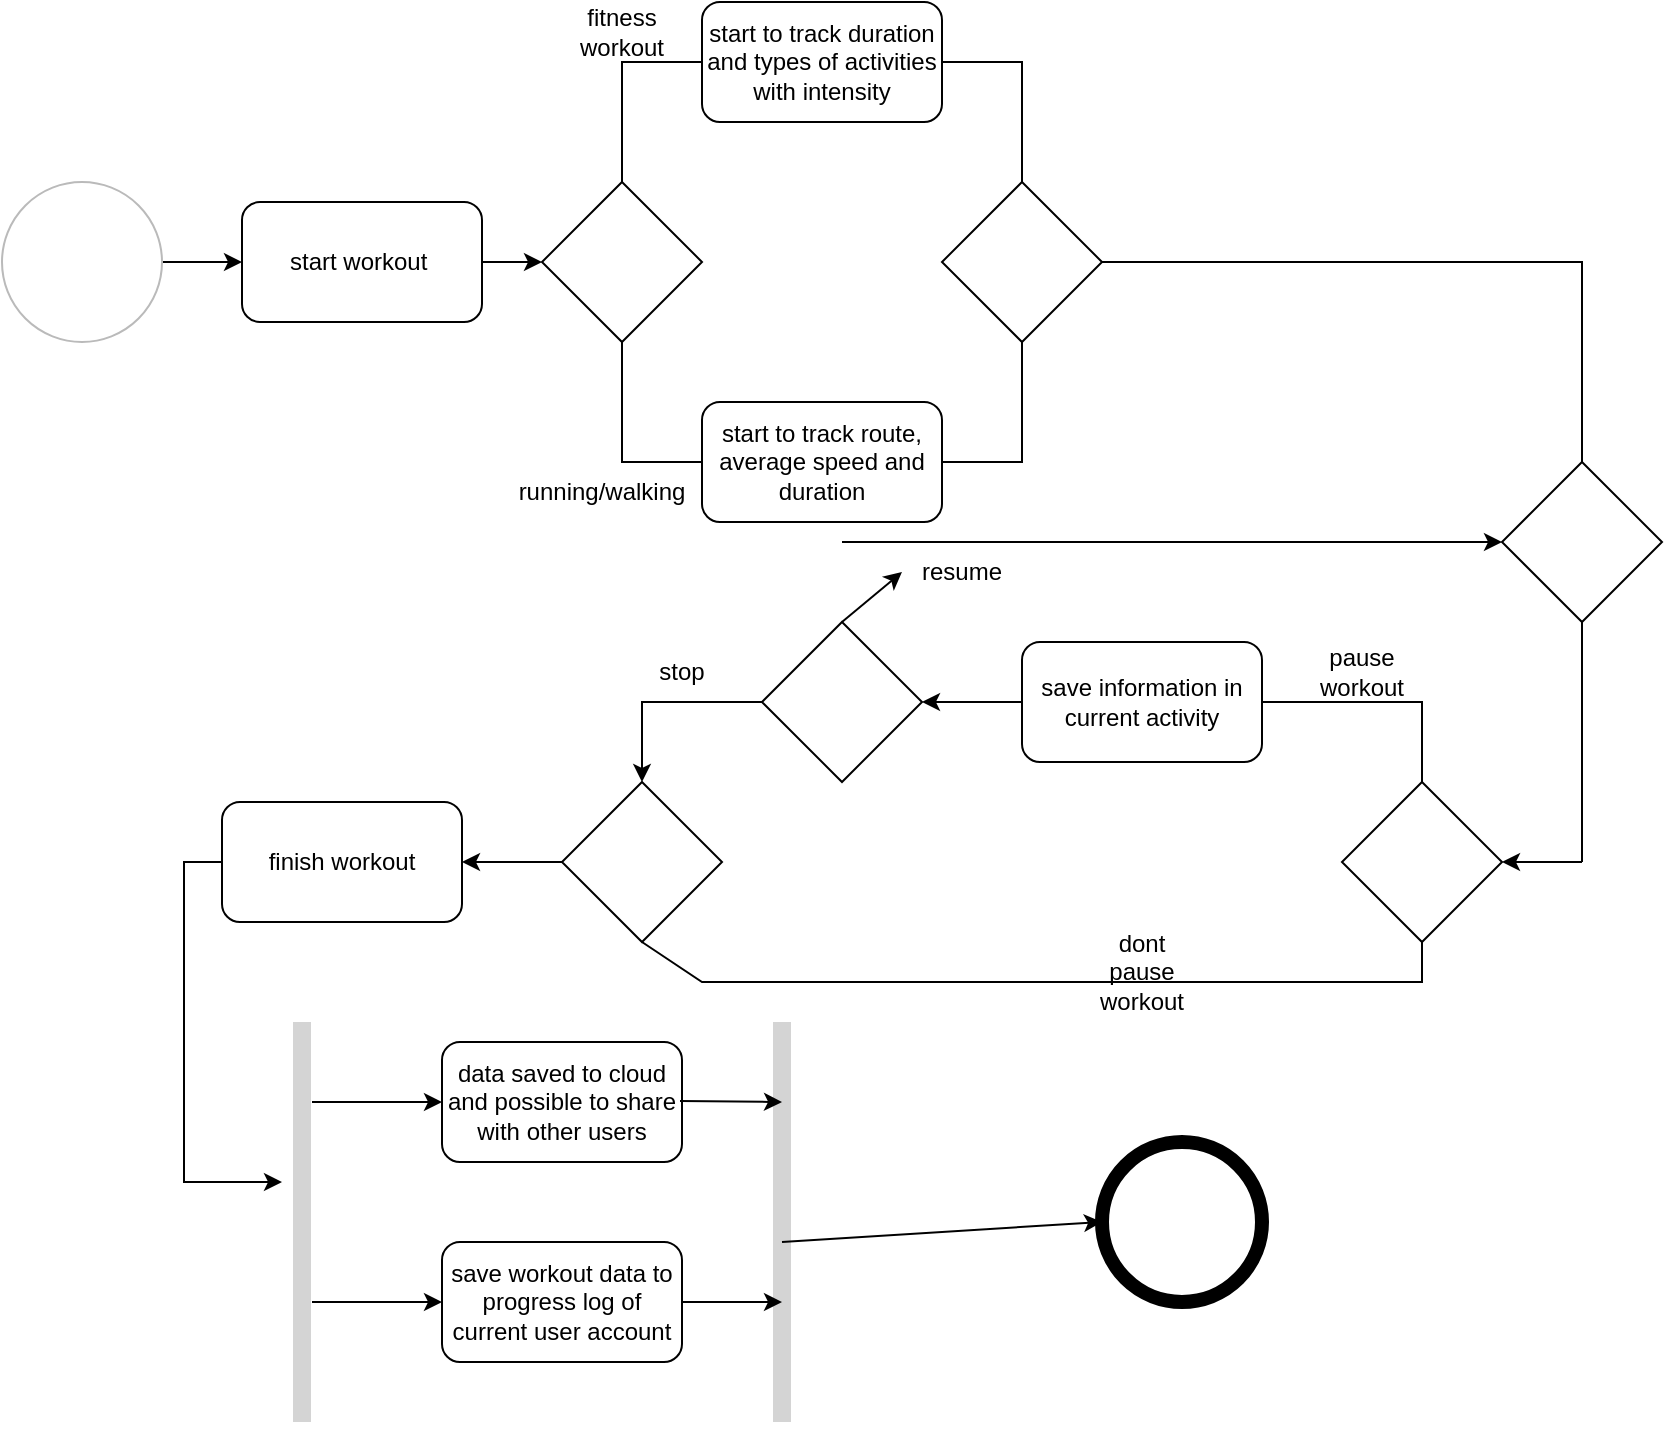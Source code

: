 <mxfile version="24.7.14">
  <diagram name="Pagina-1" id="L05xm2cFWZQFehzoaBD_">
    <mxGraphModel dx="1434" dy="738" grid="1" gridSize="10" guides="1" tooltips="1" connect="1" arrows="1" fold="1" page="1" pageScale="1" pageWidth="827" pageHeight="1169" math="0" shadow="0">
      <root>
        <mxCell id="0" />
        <mxCell id="1" parent="0" />
        <mxCell id="WG_ZGRqEnwZhJS2FHEjS-52" style="edgeStyle=orthogonalEdgeStyle;rounded=0;orthogonalLoop=1;jettySize=auto;html=1;" edge="1" parent="1" source="WG_ZGRqEnwZhJS2FHEjS-5" target="WG_ZGRqEnwZhJS2FHEjS-6">
          <mxGeometry relative="1" as="geometry" />
        </mxCell>
        <mxCell id="WG_ZGRqEnwZhJS2FHEjS-5" value="" style="ellipse;whiteSpace=wrap;html=1;aspect=fixed;strokeColor=#BABABA;" vertex="1" parent="1">
          <mxGeometry x="10" y="180" width="80" height="80" as="geometry" />
        </mxCell>
        <mxCell id="WG_ZGRqEnwZhJS2FHEjS-53" style="edgeStyle=orthogonalEdgeStyle;rounded=0;orthogonalLoop=1;jettySize=auto;html=1;entryX=0;entryY=0.5;entryDx=0;entryDy=0;" edge="1" parent="1" source="WG_ZGRqEnwZhJS2FHEjS-6" target="WG_ZGRqEnwZhJS2FHEjS-9">
          <mxGeometry relative="1" as="geometry" />
        </mxCell>
        <mxCell id="WG_ZGRqEnwZhJS2FHEjS-6" value="start workout&amp;nbsp;" style="rounded=1;whiteSpace=wrap;html=1;" vertex="1" parent="1">
          <mxGeometry x="130" y="190" width="120" height="60" as="geometry" />
        </mxCell>
        <mxCell id="WG_ZGRqEnwZhJS2FHEjS-9" value="" style="rhombus;whiteSpace=wrap;html=1;" vertex="1" parent="1">
          <mxGeometry x="280" y="180" width="80" height="80" as="geometry" />
        </mxCell>
        <mxCell id="WG_ZGRqEnwZhJS2FHEjS-13" value="" style="endArrow=none;html=1;rounded=0;exitX=0.5;exitY=0;exitDx=0;exitDy=0;" edge="1" parent="1" source="WG_ZGRqEnwZhJS2FHEjS-9">
          <mxGeometry width="50" height="50" relative="1" as="geometry">
            <mxPoint x="350" y="410" as="sourcePoint" />
            <mxPoint x="360" y="120" as="targetPoint" />
            <Array as="points">
              <mxPoint x="320" y="120" />
            </Array>
          </mxGeometry>
        </mxCell>
        <mxCell id="WG_ZGRqEnwZhJS2FHEjS-14" value="" style="endArrow=none;html=1;rounded=0;entryX=0.5;entryY=1;entryDx=0;entryDy=0;" edge="1" parent="1" target="WG_ZGRqEnwZhJS2FHEjS-9">
          <mxGeometry width="50" height="50" relative="1" as="geometry">
            <mxPoint x="360" y="320" as="sourcePoint" />
            <mxPoint x="400" y="360" as="targetPoint" />
            <Array as="points">
              <mxPoint x="320" y="320" />
            </Array>
          </mxGeometry>
        </mxCell>
        <mxCell id="WG_ZGRqEnwZhJS2FHEjS-15" value="fitness workout" style="text;html=1;align=center;verticalAlign=middle;whiteSpace=wrap;rounded=0;" vertex="1" parent="1">
          <mxGeometry x="290" y="90" width="60" height="30" as="geometry" />
        </mxCell>
        <mxCell id="WG_ZGRqEnwZhJS2FHEjS-16" value="running/walking" style="text;html=1;align=center;verticalAlign=middle;whiteSpace=wrap;rounded=0;" vertex="1" parent="1">
          <mxGeometry x="280" y="320" width="60" height="30" as="geometry" />
        </mxCell>
        <mxCell id="WG_ZGRqEnwZhJS2FHEjS-17" value="start to track duration and types of activities with intensity" style="rounded=1;whiteSpace=wrap;html=1;" vertex="1" parent="1">
          <mxGeometry x="360" y="90" width="120" height="60" as="geometry" />
        </mxCell>
        <mxCell id="WG_ZGRqEnwZhJS2FHEjS-18" value="start to track route, average speed and duration" style="rounded=1;whiteSpace=wrap;html=1;" vertex="1" parent="1">
          <mxGeometry x="360" y="290" width="120" height="60" as="geometry" />
        </mxCell>
        <mxCell id="WG_ZGRqEnwZhJS2FHEjS-20" value="" style="rhombus;whiteSpace=wrap;html=1;" vertex="1" parent="1">
          <mxGeometry x="480" y="180" width="80" height="80" as="geometry" />
        </mxCell>
        <mxCell id="WG_ZGRqEnwZhJS2FHEjS-21" value="" style="endArrow=none;html=1;rounded=0;exitX=0.5;exitY=1;exitDx=0;exitDy=0;entryX=1;entryY=0.5;entryDx=0;entryDy=0;" edge="1" parent="1" source="WG_ZGRqEnwZhJS2FHEjS-20">
          <mxGeometry width="50" height="50" relative="1" as="geometry">
            <mxPoint x="350" y="410" as="sourcePoint" />
            <mxPoint x="480" y="320" as="targetPoint" />
            <Array as="points">
              <mxPoint x="520" y="320" />
            </Array>
          </mxGeometry>
        </mxCell>
        <mxCell id="WG_ZGRqEnwZhJS2FHEjS-22" value="" style="endArrow=none;html=1;rounded=0;exitX=1;exitY=0.5;exitDx=0;exitDy=0;entryX=0.5;entryY=0;entryDx=0;entryDy=0;" edge="1" parent="1" source="WG_ZGRqEnwZhJS2FHEjS-17" target="WG_ZGRqEnwZhJS2FHEjS-20">
          <mxGeometry width="50" height="50" relative="1" as="geometry">
            <mxPoint x="350" y="410" as="sourcePoint" />
            <mxPoint x="520" y="170" as="targetPoint" />
            <Array as="points">
              <mxPoint x="520" y="120" />
            </Array>
          </mxGeometry>
        </mxCell>
        <mxCell id="WG_ZGRqEnwZhJS2FHEjS-23" value="" style="endArrow=none;html=1;rounded=0;exitX=1;exitY=0.5;exitDx=0;exitDy=0;" edge="1" parent="1" source="WG_ZGRqEnwZhJS2FHEjS-20">
          <mxGeometry width="50" height="50" relative="1" as="geometry">
            <mxPoint x="350" y="410" as="sourcePoint" />
            <mxPoint x="640" y="220" as="targetPoint" />
          </mxGeometry>
        </mxCell>
        <mxCell id="WG_ZGRqEnwZhJS2FHEjS-72" style="edgeStyle=orthogonalEdgeStyle;rounded=0;orthogonalLoop=1;jettySize=auto;html=1;entryX=1;entryY=0.5;entryDx=0;entryDy=0;" edge="1" parent="1" source="WG_ZGRqEnwZhJS2FHEjS-24" target="WG_ZGRqEnwZhJS2FHEjS-70">
          <mxGeometry relative="1" as="geometry" />
        </mxCell>
        <mxCell id="WG_ZGRqEnwZhJS2FHEjS-24" value="save information in current activity" style="rounded=1;whiteSpace=wrap;html=1;" vertex="1" parent="1">
          <mxGeometry x="520" y="410" width="120" height="60" as="geometry" />
        </mxCell>
        <mxCell id="WG_ZGRqEnwZhJS2FHEjS-25" value="" style="endArrow=none;html=1;rounded=0;" edge="1" parent="1" source="WG_ZGRqEnwZhJS2FHEjS-78">
          <mxGeometry width="50" height="50" relative="1" as="geometry">
            <mxPoint x="800" y="520" as="sourcePoint" />
            <mxPoint x="640" y="220" as="targetPoint" />
            <Array as="points">
              <mxPoint x="800" y="220" />
            </Array>
          </mxGeometry>
        </mxCell>
        <mxCell id="WG_ZGRqEnwZhJS2FHEjS-28" value="" style="rhombus;whiteSpace=wrap;html=1;" vertex="1" parent="1">
          <mxGeometry x="680" y="480" width="80" height="80" as="geometry" />
        </mxCell>
        <mxCell id="WG_ZGRqEnwZhJS2FHEjS-29" value="" style="endArrow=none;html=1;rounded=0;exitX=0.5;exitY=0;exitDx=0;exitDy=0;" edge="1" parent="1" source="WG_ZGRqEnwZhJS2FHEjS-28">
          <mxGeometry width="50" height="50" relative="1" as="geometry">
            <mxPoint x="720" y="440" as="sourcePoint" />
            <mxPoint x="640" y="440" as="targetPoint" />
            <Array as="points">
              <mxPoint x="720" y="440" />
            </Array>
          </mxGeometry>
        </mxCell>
        <mxCell id="WG_ZGRqEnwZhJS2FHEjS-30" value="" style="endArrow=none;html=1;rounded=0;entryX=0.5;entryY=1;entryDx=0;entryDy=0;" edge="1" parent="1" target="WG_ZGRqEnwZhJS2FHEjS-28">
          <mxGeometry width="50" height="50" relative="1" as="geometry">
            <mxPoint x="640" y="580" as="sourcePoint" />
            <mxPoint x="440" y="360" as="targetPoint" />
            <Array as="points">
              <mxPoint x="720" y="580" />
            </Array>
          </mxGeometry>
        </mxCell>
        <mxCell id="WG_ZGRqEnwZhJS2FHEjS-44" style="edgeStyle=orthogonalEdgeStyle;rounded=0;orthogonalLoop=1;jettySize=auto;html=1;exitX=0;exitY=0.5;exitDx=0;exitDy=0;" edge="1" parent="1" source="WG_ZGRqEnwZhJS2FHEjS-33" target="WG_ZGRqEnwZhJS2FHEjS-41">
          <mxGeometry relative="1" as="geometry" />
        </mxCell>
        <mxCell id="WG_ZGRqEnwZhJS2FHEjS-33" value="" style="rhombus;whiteSpace=wrap;html=1;" vertex="1" parent="1">
          <mxGeometry x="290" y="480" width="80" height="80" as="geometry" />
        </mxCell>
        <mxCell id="WG_ZGRqEnwZhJS2FHEjS-35" value="" style="endArrow=none;html=1;rounded=0;exitX=0.5;exitY=1;exitDx=0;exitDy=0;" edge="1" parent="1" source="WG_ZGRqEnwZhJS2FHEjS-33">
          <mxGeometry width="50" height="50" relative="1" as="geometry">
            <mxPoint x="330" y="540" as="sourcePoint" />
            <mxPoint x="640" y="580" as="targetPoint" />
            <Array as="points">
              <mxPoint x="360" y="580" />
            </Array>
          </mxGeometry>
        </mxCell>
        <mxCell id="WG_ZGRqEnwZhJS2FHEjS-36" value="pause workout" style="text;html=1;align=center;verticalAlign=middle;whiteSpace=wrap;rounded=0;" vertex="1" parent="1">
          <mxGeometry x="660" y="410" width="60" height="30" as="geometry" />
        </mxCell>
        <mxCell id="WG_ZGRqEnwZhJS2FHEjS-39" value="dont pause workout" style="text;html=1;align=center;verticalAlign=middle;whiteSpace=wrap;rounded=0;" vertex="1" parent="1">
          <mxGeometry x="550" y="560" width="60" height="30" as="geometry" />
        </mxCell>
        <mxCell id="WG_ZGRqEnwZhJS2FHEjS-60" style="edgeStyle=orthogonalEdgeStyle;rounded=0;orthogonalLoop=1;jettySize=auto;html=1;" edge="1" parent="1" source="WG_ZGRqEnwZhJS2FHEjS-41">
          <mxGeometry relative="1" as="geometry">
            <mxPoint x="150" y="680" as="targetPoint" />
            <Array as="points">
              <mxPoint x="101" y="520" />
            </Array>
          </mxGeometry>
        </mxCell>
        <mxCell id="WG_ZGRqEnwZhJS2FHEjS-41" value="finish workout" style="rounded=1;whiteSpace=wrap;html=1;" vertex="1" parent="1">
          <mxGeometry x="120" y="490" width="120" height="60" as="geometry" />
        </mxCell>
        <mxCell id="WG_ZGRqEnwZhJS2FHEjS-45" value="save workout data to progress log of current user account" style="rounded=1;whiteSpace=wrap;html=1;" vertex="1" parent="1">
          <mxGeometry x="230" y="710" width="120" height="60" as="geometry" />
        </mxCell>
        <mxCell id="WG_ZGRqEnwZhJS2FHEjS-49" value="data saved to cloud and possible to share with other users" style="rounded=1;whiteSpace=wrap;html=1;" vertex="1" parent="1">
          <mxGeometry x="230" y="610" width="120" height="60" as="geometry" />
        </mxCell>
        <mxCell id="WG_ZGRqEnwZhJS2FHEjS-50" value="" style="ellipse;whiteSpace=wrap;html=1;rounded=1;strokeWidth=7;" vertex="1" parent="1">
          <mxGeometry x="560" y="660" width="80" height="80" as="geometry" />
        </mxCell>
        <mxCell id="WG_ZGRqEnwZhJS2FHEjS-54" value="" style="endArrow=classic;html=1;rounded=0;entryX=1;entryY=0.5;entryDx=0;entryDy=0;" edge="1" parent="1" target="WG_ZGRqEnwZhJS2FHEjS-28">
          <mxGeometry width="50" height="50" relative="1" as="geometry">
            <mxPoint x="800" y="520" as="sourcePoint" />
            <mxPoint x="440" y="380" as="targetPoint" />
          </mxGeometry>
        </mxCell>
        <mxCell id="WG_ZGRqEnwZhJS2FHEjS-57" value="" style="endArrow=none;html=1;rounded=0;strokeWidth=9;fillColor=#f5f5f5;strokeColor=#D4D4D4;" edge="1" parent="1">
          <mxGeometry width="50" height="50" relative="1" as="geometry">
            <mxPoint x="160" y="800" as="sourcePoint" />
            <mxPoint x="160" y="600" as="targetPoint" />
          </mxGeometry>
        </mxCell>
        <mxCell id="WG_ZGRqEnwZhJS2FHEjS-58" value="" style="endArrow=classic;html=1;rounded=0;entryX=0;entryY=0.5;entryDx=0;entryDy=0;" edge="1" parent="1" target="WG_ZGRqEnwZhJS2FHEjS-49">
          <mxGeometry width="50" height="50" relative="1" as="geometry">
            <mxPoint x="165" y="640" as="sourcePoint" />
            <mxPoint x="215" y="590" as="targetPoint" />
          </mxGeometry>
        </mxCell>
        <mxCell id="WG_ZGRqEnwZhJS2FHEjS-59" value="" style="endArrow=classic;html=1;rounded=0;entryX=0;entryY=0.5;entryDx=0;entryDy=0;" edge="1" parent="1">
          <mxGeometry width="50" height="50" relative="1" as="geometry">
            <mxPoint x="165" y="740" as="sourcePoint" />
            <mxPoint x="230" y="740" as="targetPoint" />
          </mxGeometry>
        </mxCell>
        <mxCell id="WG_ZGRqEnwZhJS2FHEjS-62" value="" style="endArrow=none;html=1;rounded=0;strokeWidth=9;fillColor=#f5f5f5;strokeColor=#D4D4D4;" edge="1" parent="1">
          <mxGeometry width="50" height="50" relative="1" as="geometry">
            <mxPoint x="400" y="800" as="sourcePoint" />
            <mxPoint x="400" y="600" as="targetPoint" />
          </mxGeometry>
        </mxCell>
        <mxCell id="WG_ZGRqEnwZhJS2FHEjS-64" value="" style="endArrow=classic;html=1;rounded=0;" edge="1" parent="1">
          <mxGeometry width="50" height="50" relative="1" as="geometry">
            <mxPoint x="349" y="639.5" as="sourcePoint" />
            <mxPoint x="400" y="640" as="targetPoint" />
          </mxGeometry>
        </mxCell>
        <mxCell id="WG_ZGRqEnwZhJS2FHEjS-67" value="" style="endArrow=classic;html=1;rounded=0;exitX=1;exitY=0.5;exitDx=0;exitDy=0;" edge="1" parent="1" source="WG_ZGRqEnwZhJS2FHEjS-45">
          <mxGeometry width="50" height="50" relative="1" as="geometry">
            <mxPoint x="359" y="649.5" as="sourcePoint" />
            <mxPoint x="400" y="740" as="targetPoint" />
          </mxGeometry>
        </mxCell>
        <mxCell id="WG_ZGRqEnwZhJS2FHEjS-69" value="" style="endArrow=classic;html=1;rounded=0;entryX=0;entryY=0.5;entryDx=0;entryDy=0;" edge="1" parent="1" target="WG_ZGRqEnwZhJS2FHEjS-50">
          <mxGeometry width="50" height="50" relative="1" as="geometry">
            <mxPoint x="400" y="710" as="sourcePoint" />
            <mxPoint x="450" y="660" as="targetPoint" />
          </mxGeometry>
        </mxCell>
        <mxCell id="WG_ZGRqEnwZhJS2FHEjS-73" style="edgeStyle=orthogonalEdgeStyle;rounded=0;orthogonalLoop=1;jettySize=auto;html=1;entryX=0.5;entryY=0;entryDx=0;entryDy=0;" edge="1" parent="1" source="WG_ZGRqEnwZhJS2FHEjS-70" target="WG_ZGRqEnwZhJS2FHEjS-33">
          <mxGeometry relative="1" as="geometry" />
        </mxCell>
        <mxCell id="WG_ZGRqEnwZhJS2FHEjS-70" value="" style="rhombus;whiteSpace=wrap;html=1;" vertex="1" parent="1">
          <mxGeometry x="390" y="400" width="80" height="80" as="geometry" />
        </mxCell>
        <mxCell id="WG_ZGRqEnwZhJS2FHEjS-76" value="" style="endArrow=classic;html=1;rounded=0;exitX=0.5;exitY=0;exitDx=0;exitDy=0;entryX=0;entryY=0.5;entryDx=0;entryDy=0;" edge="1" parent="1" source="WG_ZGRqEnwZhJS2FHEjS-81" target="WG_ZGRqEnwZhJS2FHEjS-78">
          <mxGeometry width="50" height="50" relative="1" as="geometry">
            <mxPoint x="410" y="520" as="sourcePoint" />
            <mxPoint x="710" y="360" as="targetPoint" />
            <Array as="points">
              <mxPoint x="430" y="360" />
            </Array>
          </mxGeometry>
        </mxCell>
        <mxCell id="WG_ZGRqEnwZhJS2FHEjS-79" value="" style="endArrow=none;html=1;rounded=0;" edge="1" parent="1" target="WG_ZGRqEnwZhJS2FHEjS-78">
          <mxGeometry width="50" height="50" relative="1" as="geometry">
            <mxPoint x="800" y="520" as="sourcePoint" />
            <mxPoint x="640" y="220" as="targetPoint" />
            <Array as="points">
              <mxPoint x="800" y="220" />
            </Array>
          </mxGeometry>
        </mxCell>
        <mxCell id="WG_ZGRqEnwZhJS2FHEjS-78" value="" style="rhombus;whiteSpace=wrap;html=1;" vertex="1" parent="1">
          <mxGeometry x="760" y="320" width="80" height="80" as="geometry" />
        </mxCell>
        <mxCell id="WG_ZGRqEnwZhJS2FHEjS-82" value="" style="endArrow=classic;html=1;rounded=0;exitX=0.5;exitY=0;exitDx=0;exitDy=0;entryX=0;entryY=0.5;entryDx=0;entryDy=0;" edge="1" parent="1" source="WG_ZGRqEnwZhJS2FHEjS-70" target="WG_ZGRqEnwZhJS2FHEjS-81">
          <mxGeometry width="50" height="50" relative="1" as="geometry">
            <mxPoint x="430" y="400" as="sourcePoint" />
            <mxPoint x="760" y="360" as="targetPoint" />
            <Array as="points" />
          </mxGeometry>
        </mxCell>
        <mxCell id="WG_ZGRqEnwZhJS2FHEjS-81" value="resume" style="text;html=1;align=center;verticalAlign=middle;whiteSpace=wrap;rounded=0;" vertex="1" parent="1">
          <mxGeometry x="460" y="360" width="60" height="30" as="geometry" />
        </mxCell>
        <mxCell id="WG_ZGRqEnwZhJS2FHEjS-83" value="stop" style="text;html=1;align=center;verticalAlign=middle;whiteSpace=wrap;rounded=0;" vertex="1" parent="1">
          <mxGeometry x="320" y="410" width="60" height="30" as="geometry" />
        </mxCell>
      </root>
    </mxGraphModel>
  </diagram>
</mxfile>
